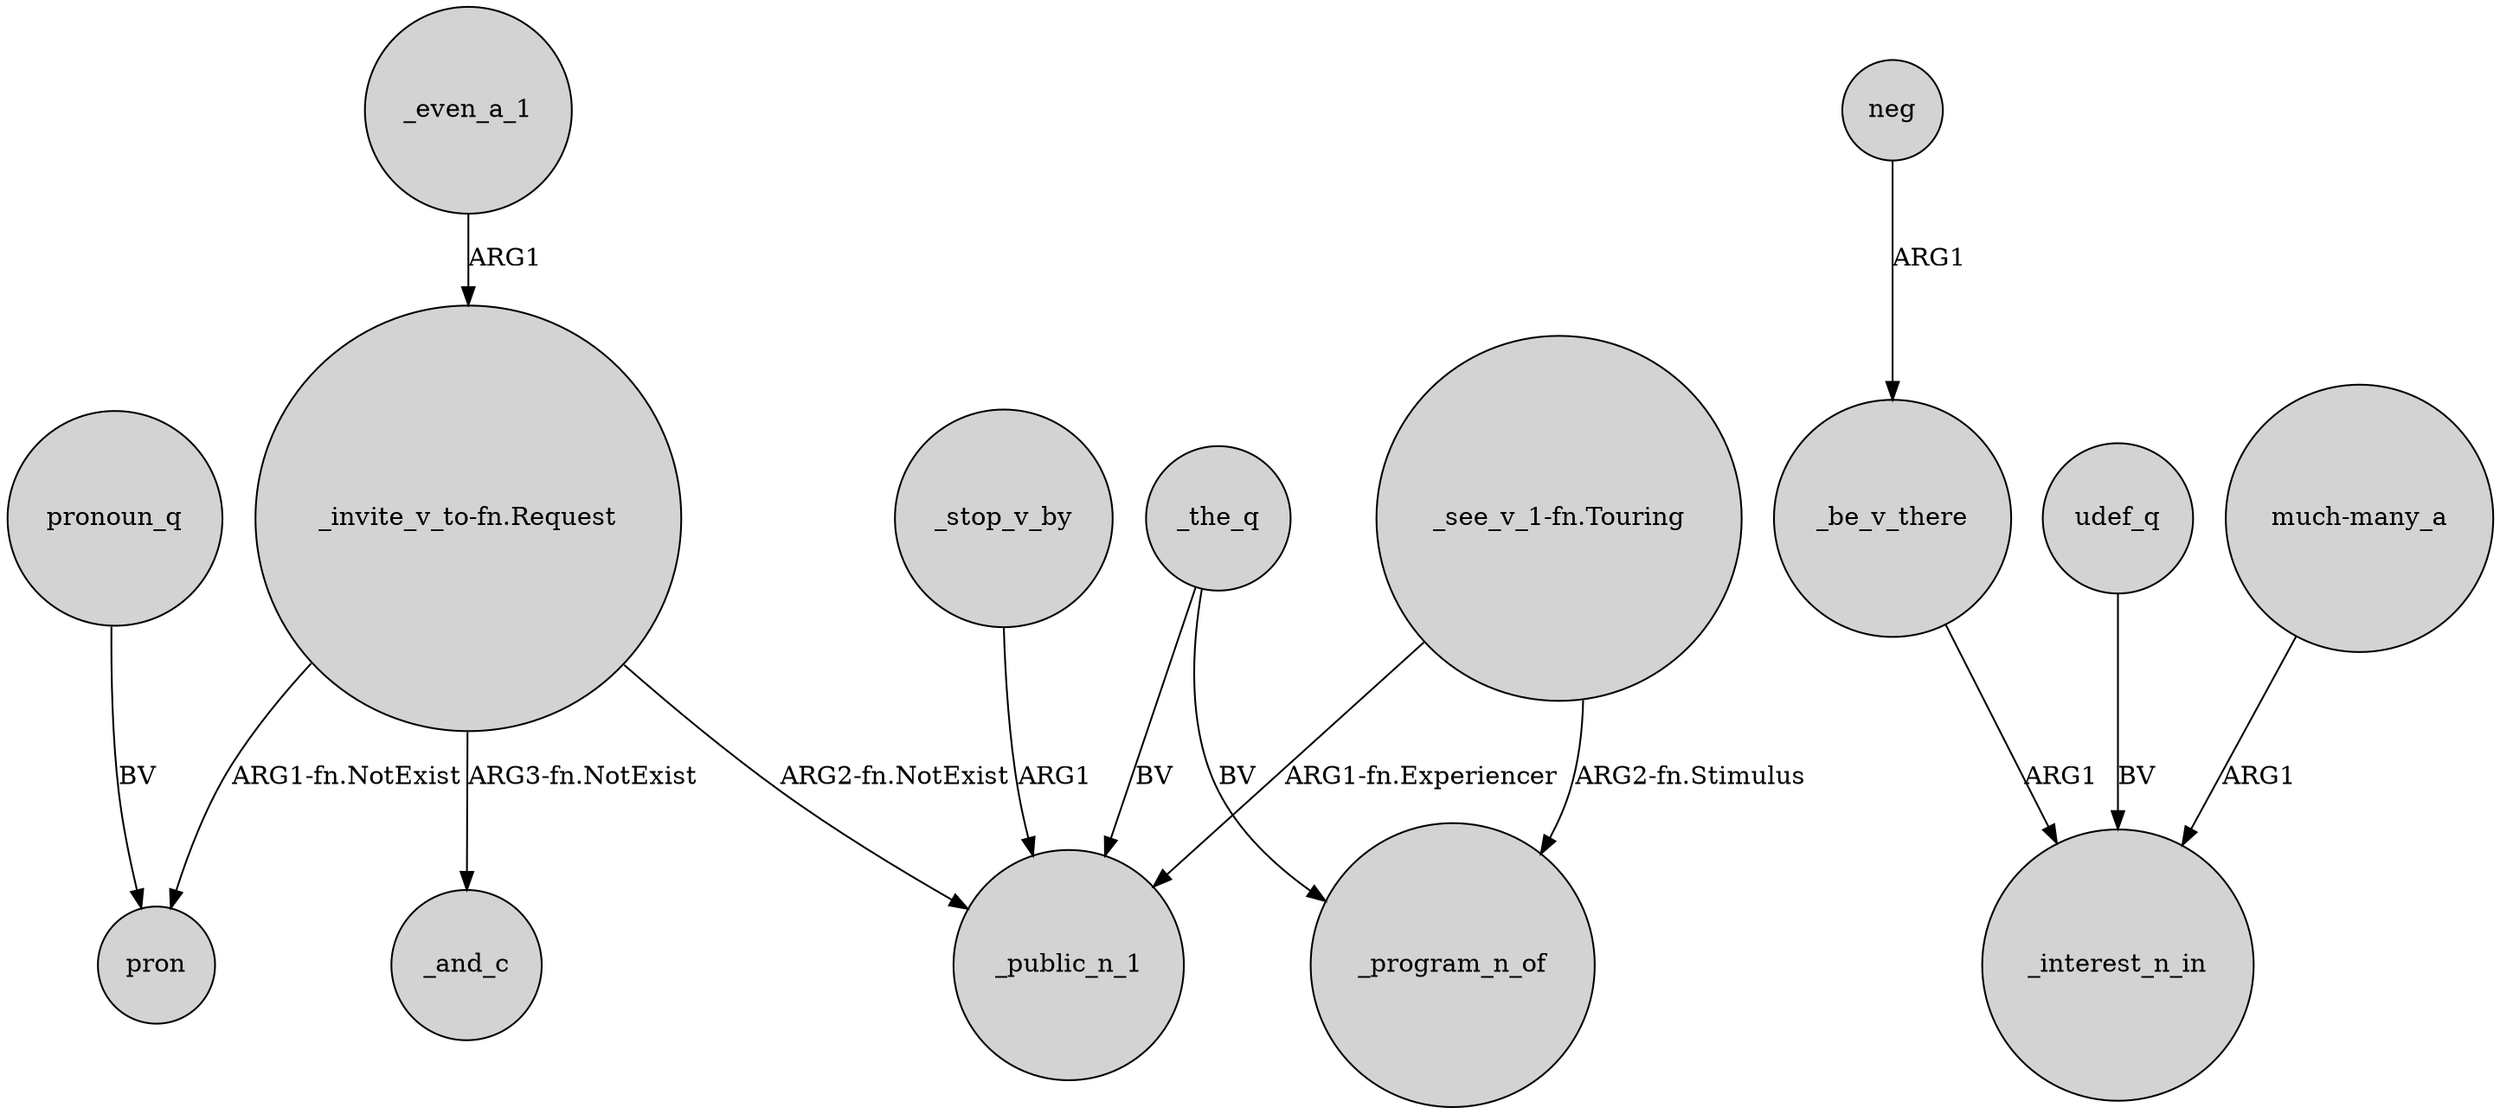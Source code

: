 digraph {
	node [shape=circle style=filled]
	"_invite_v_to-fn.Request" -> pron [label="ARG1-fn.NotExist"]
	"_invite_v_to-fn.Request" -> _and_c [label="ARG3-fn.NotExist"]
	_the_q -> _public_n_1 [label=BV]
	_stop_v_by -> _public_n_1 [label=ARG1]
	"_invite_v_to-fn.Request" -> _public_n_1 [label="ARG2-fn.NotExist"]
	"_see_v_1-fn.Touring" -> _program_n_of [label="ARG2-fn.Stimulus"]
	"_see_v_1-fn.Touring" -> _public_n_1 [label="ARG1-fn.Experiencer"]
	neg -> _be_v_there [label=ARG1]
	udef_q -> _interest_n_in [label=BV]
	_the_q -> _program_n_of [label=BV]
	"much-many_a" -> _interest_n_in [label=ARG1]
	_even_a_1 -> "_invite_v_to-fn.Request" [label=ARG1]
	_be_v_there -> _interest_n_in [label=ARG1]
	pronoun_q -> pron [label=BV]
}
